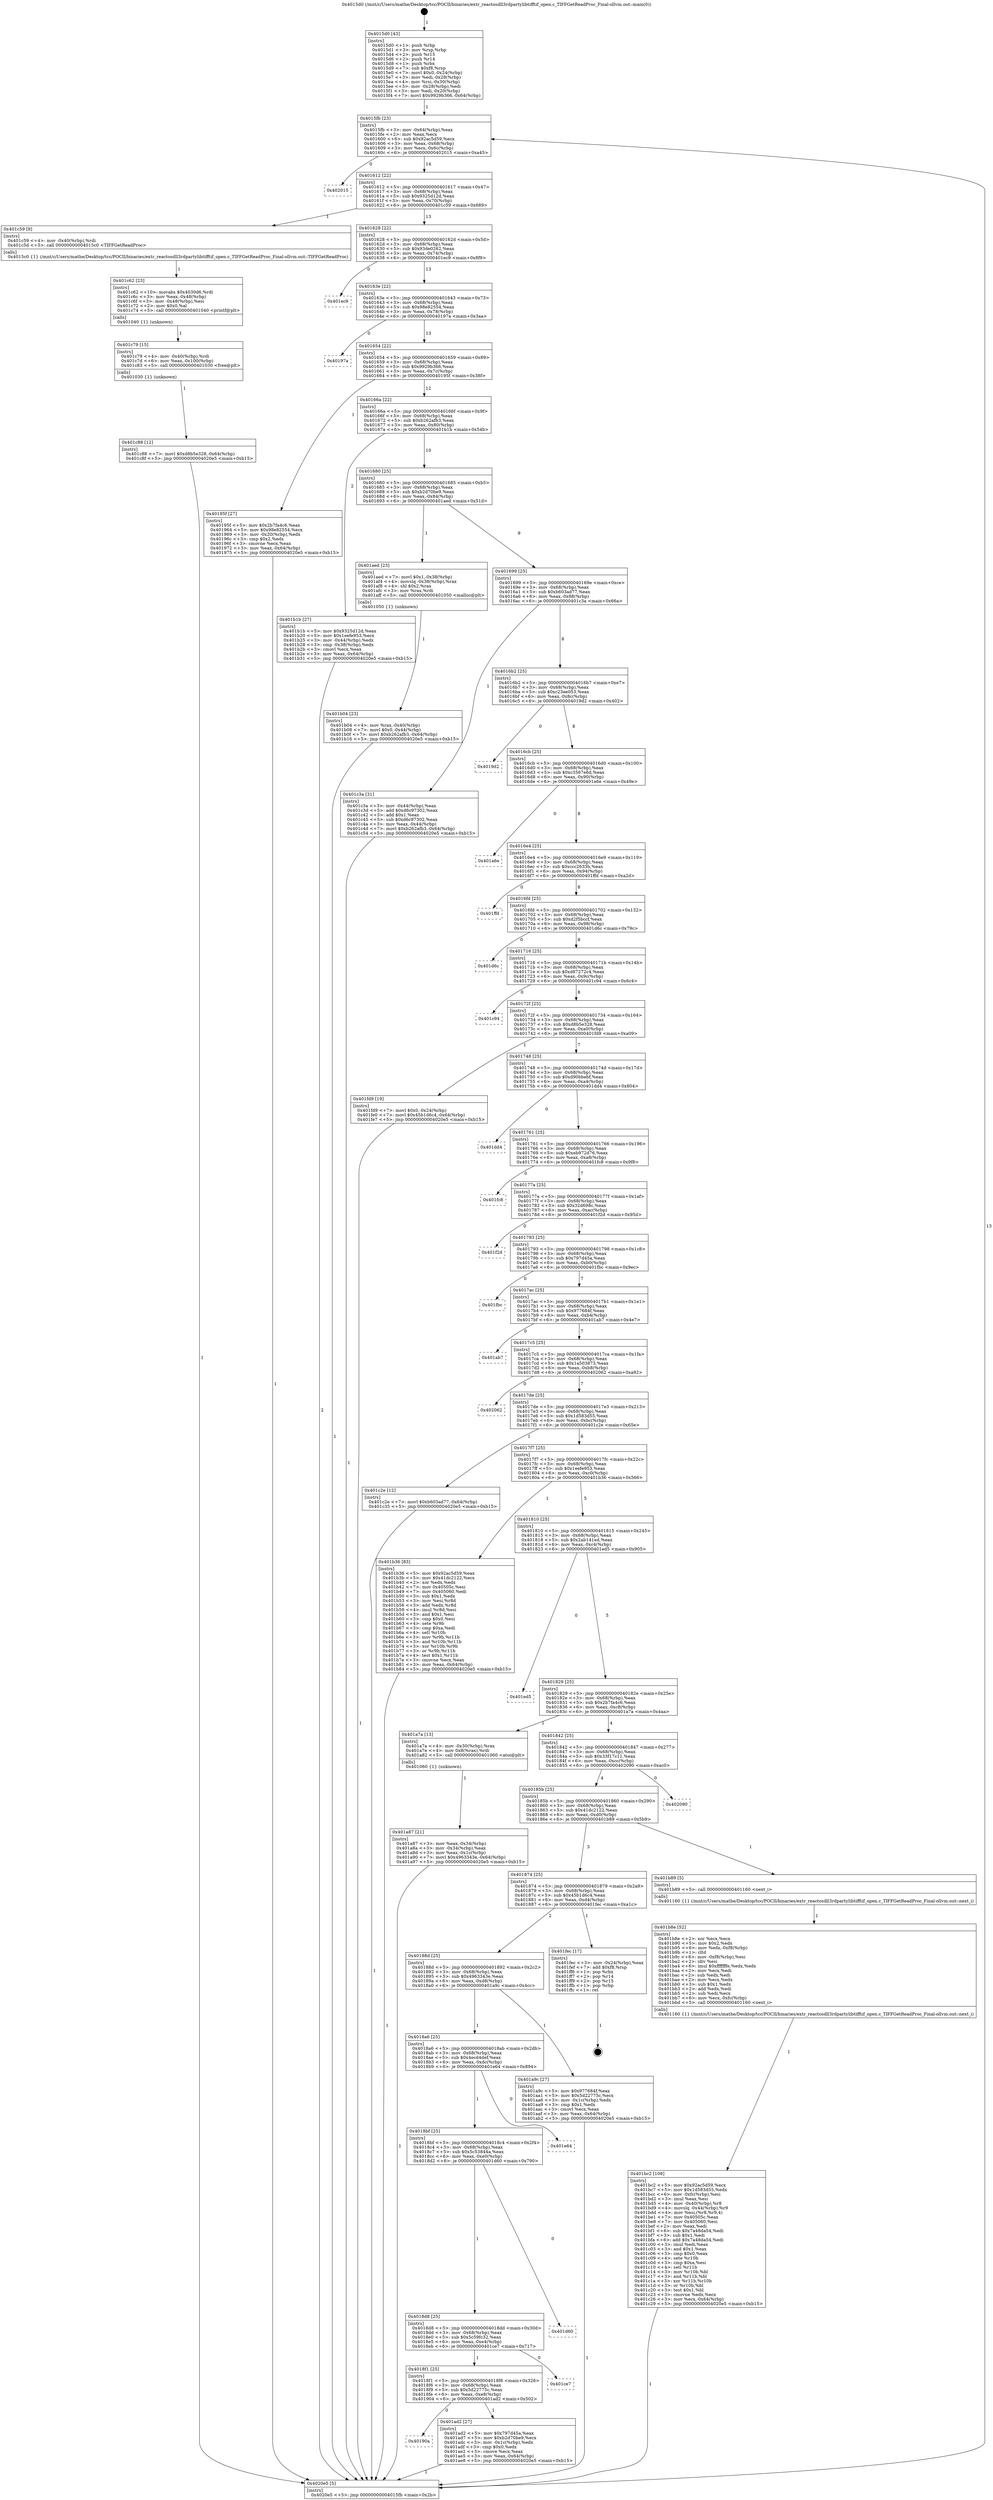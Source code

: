 digraph "0x4015d0" {
  label = "0x4015d0 (/mnt/c/Users/mathe/Desktop/tcc/POCII/binaries/extr_reactosdll3rdpartylibtifftif_open.c_TIFFGetReadProc_Final-ollvm.out::main(0))"
  labelloc = "t"
  node[shape=record]

  Entry [label="",width=0.3,height=0.3,shape=circle,fillcolor=black,style=filled]
  "0x4015fb" [label="{
     0x4015fb [23]\l
     | [instrs]\l
     &nbsp;&nbsp;0x4015fb \<+3\>: mov -0x64(%rbp),%eax\l
     &nbsp;&nbsp;0x4015fe \<+2\>: mov %eax,%ecx\l
     &nbsp;&nbsp;0x401600 \<+6\>: sub $0x92ac5d59,%ecx\l
     &nbsp;&nbsp;0x401606 \<+3\>: mov %eax,-0x68(%rbp)\l
     &nbsp;&nbsp;0x401609 \<+3\>: mov %ecx,-0x6c(%rbp)\l
     &nbsp;&nbsp;0x40160c \<+6\>: je 0000000000402015 \<main+0xa45\>\l
  }"]
  "0x402015" [label="{
     0x402015\l
  }", style=dashed]
  "0x401612" [label="{
     0x401612 [22]\l
     | [instrs]\l
     &nbsp;&nbsp;0x401612 \<+5\>: jmp 0000000000401617 \<main+0x47\>\l
     &nbsp;&nbsp;0x401617 \<+3\>: mov -0x68(%rbp),%eax\l
     &nbsp;&nbsp;0x40161a \<+5\>: sub $0x9325d12d,%eax\l
     &nbsp;&nbsp;0x40161f \<+3\>: mov %eax,-0x70(%rbp)\l
     &nbsp;&nbsp;0x401622 \<+6\>: je 0000000000401c59 \<main+0x689\>\l
  }"]
  Exit [label="",width=0.3,height=0.3,shape=circle,fillcolor=black,style=filled,peripheries=2]
  "0x401c59" [label="{
     0x401c59 [9]\l
     | [instrs]\l
     &nbsp;&nbsp;0x401c59 \<+4\>: mov -0x40(%rbp),%rdi\l
     &nbsp;&nbsp;0x401c5d \<+5\>: call 00000000004015c0 \<TIFFGetReadProc\>\l
     | [calls]\l
     &nbsp;&nbsp;0x4015c0 \{1\} (/mnt/c/Users/mathe/Desktop/tcc/POCII/binaries/extr_reactosdll3rdpartylibtifftif_open.c_TIFFGetReadProc_Final-ollvm.out::TIFFGetReadProc)\l
  }"]
  "0x401628" [label="{
     0x401628 [22]\l
     | [instrs]\l
     &nbsp;&nbsp;0x401628 \<+5\>: jmp 000000000040162d \<main+0x5d\>\l
     &nbsp;&nbsp;0x40162d \<+3\>: mov -0x68(%rbp),%eax\l
     &nbsp;&nbsp;0x401630 \<+5\>: sub $0x93de0262,%eax\l
     &nbsp;&nbsp;0x401635 \<+3\>: mov %eax,-0x74(%rbp)\l
     &nbsp;&nbsp;0x401638 \<+6\>: je 0000000000401ec9 \<main+0x8f9\>\l
  }"]
  "0x401c88" [label="{
     0x401c88 [12]\l
     | [instrs]\l
     &nbsp;&nbsp;0x401c88 \<+7\>: movl $0xd8b5e328,-0x64(%rbp)\l
     &nbsp;&nbsp;0x401c8f \<+5\>: jmp 00000000004020e5 \<main+0xb15\>\l
  }"]
  "0x401ec9" [label="{
     0x401ec9\l
  }", style=dashed]
  "0x40163e" [label="{
     0x40163e [22]\l
     | [instrs]\l
     &nbsp;&nbsp;0x40163e \<+5\>: jmp 0000000000401643 \<main+0x73\>\l
     &nbsp;&nbsp;0x401643 \<+3\>: mov -0x68(%rbp),%eax\l
     &nbsp;&nbsp;0x401646 \<+5\>: sub $0x98e82554,%eax\l
     &nbsp;&nbsp;0x40164b \<+3\>: mov %eax,-0x78(%rbp)\l
     &nbsp;&nbsp;0x40164e \<+6\>: je 000000000040197a \<main+0x3aa\>\l
  }"]
  "0x401c79" [label="{
     0x401c79 [15]\l
     | [instrs]\l
     &nbsp;&nbsp;0x401c79 \<+4\>: mov -0x40(%rbp),%rdi\l
     &nbsp;&nbsp;0x401c7d \<+6\>: mov %eax,-0x100(%rbp)\l
     &nbsp;&nbsp;0x401c83 \<+5\>: call 0000000000401030 \<free@plt\>\l
     | [calls]\l
     &nbsp;&nbsp;0x401030 \{1\} (unknown)\l
  }"]
  "0x40197a" [label="{
     0x40197a\l
  }", style=dashed]
  "0x401654" [label="{
     0x401654 [22]\l
     | [instrs]\l
     &nbsp;&nbsp;0x401654 \<+5\>: jmp 0000000000401659 \<main+0x89\>\l
     &nbsp;&nbsp;0x401659 \<+3\>: mov -0x68(%rbp),%eax\l
     &nbsp;&nbsp;0x40165c \<+5\>: sub $0x9929b366,%eax\l
     &nbsp;&nbsp;0x401661 \<+3\>: mov %eax,-0x7c(%rbp)\l
     &nbsp;&nbsp;0x401664 \<+6\>: je 000000000040195f \<main+0x38f\>\l
  }"]
  "0x401c62" [label="{
     0x401c62 [23]\l
     | [instrs]\l
     &nbsp;&nbsp;0x401c62 \<+10\>: movabs $0x4030d6,%rdi\l
     &nbsp;&nbsp;0x401c6c \<+3\>: mov %eax,-0x48(%rbp)\l
     &nbsp;&nbsp;0x401c6f \<+3\>: mov -0x48(%rbp),%esi\l
     &nbsp;&nbsp;0x401c72 \<+2\>: mov $0x0,%al\l
     &nbsp;&nbsp;0x401c74 \<+5\>: call 0000000000401040 \<printf@plt\>\l
     | [calls]\l
     &nbsp;&nbsp;0x401040 \{1\} (unknown)\l
  }"]
  "0x40195f" [label="{
     0x40195f [27]\l
     | [instrs]\l
     &nbsp;&nbsp;0x40195f \<+5\>: mov $0x2b7fa4c6,%eax\l
     &nbsp;&nbsp;0x401964 \<+5\>: mov $0x98e82554,%ecx\l
     &nbsp;&nbsp;0x401969 \<+3\>: mov -0x20(%rbp),%edx\l
     &nbsp;&nbsp;0x40196c \<+3\>: cmp $0x2,%edx\l
     &nbsp;&nbsp;0x40196f \<+3\>: cmovne %ecx,%eax\l
     &nbsp;&nbsp;0x401972 \<+3\>: mov %eax,-0x64(%rbp)\l
     &nbsp;&nbsp;0x401975 \<+5\>: jmp 00000000004020e5 \<main+0xb15\>\l
  }"]
  "0x40166a" [label="{
     0x40166a [22]\l
     | [instrs]\l
     &nbsp;&nbsp;0x40166a \<+5\>: jmp 000000000040166f \<main+0x9f\>\l
     &nbsp;&nbsp;0x40166f \<+3\>: mov -0x68(%rbp),%eax\l
     &nbsp;&nbsp;0x401672 \<+5\>: sub $0xb262afb3,%eax\l
     &nbsp;&nbsp;0x401677 \<+3\>: mov %eax,-0x80(%rbp)\l
     &nbsp;&nbsp;0x40167a \<+6\>: je 0000000000401b1b \<main+0x54b\>\l
  }"]
  "0x4020e5" [label="{
     0x4020e5 [5]\l
     | [instrs]\l
     &nbsp;&nbsp;0x4020e5 \<+5\>: jmp 00000000004015fb \<main+0x2b\>\l
  }"]
  "0x4015d0" [label="{
     0x4015d0 [43]\l
     | [instrs]\l
     &nbsp;&nbsp;0x4015d0 \<+1\>: push %rbp\l
     &nbsp;&nbsp;0x4015d1 \<+3\>: mov %rsp,%rbp\l
     &nbsp;&nbsp;0x4015d4 \<+2\>: push %r15\l
     &nbsp;&nbsp;0x4015d6 \<+2\>: push %r14\l
     &nbsp;&nbsp;0x4015d8 \<+1\>: push %rbx\l
     &nbsp;&nbsp;0x4015d9 \<+7\>: sub $0xf8,%rsp\l
     &nbsp;&nbsp;0x4015e0 \<+7\>: movl $0x0,-0x24(%rbp)\l
     &nbsp;&nbsp;0x4015e7 \<+3\>: mov %edi,-0x28(%rbp)\l
     &nbsp;&nbsp;0x4015ea \<+4\>: mov %rsi,-0x30(%rbp)\l
     &nbsp;&nbsp;0x4015ee \<+3\>: mov -0x28(%rbp),%edi\l
     &nbsp;&nbsp;0x4015f1 \<+3\>: mov %edi,-0x20(%rbp)\l
     &nbsp;&nbsp;0x4015f4 \<+7\>: movl $0x9929b366,-0x64(%rbp)\l
  }"]
  "0x401bc2" [label="{
     0x401bc2 [108]\l
     | [instrs]\l
     &nbsp;&nbsp;0x401bc2 \<+5\>: mov $0x92ac5d59,%ecx\l
     &nbsp;&nbsp;0x401bc7 \<+5\>: mov $0x1d583d55,%edx\l
     &nbsp;&nbsp;0x401bcc \<+6\>: mov -0xfc(%rbp),%esi\l
     &nbsp;&nbsp;0x401bd2 \<+3\>: imul %eax,%esi\l
     &nbsp;&nbsp;0x401bd5 \<+4\>: mov -0x40(%rbp),%r8\l
     &nbsp;&nbsp;0x401bd9 \<+4\>: movslq -0x44(%rbp),%r9\l
     &nbsp;&nbsp;0x401bdd \<+4\>: mov %esi,(%r8,%r9,4)\l
     &nbsp;&nbsp;0x401be1 \<+7\>: mov 0x40505c,%eax\l
     &nbsp;&nbsp;0x401be8 \<+7\>: mov 0x405060,%esi\l
     &nbsp;&nbsp;0x401bef \<+2\>: mov %eax,%edi\l
     &nbsp;&nbsp;0x401bf1 \<+6\>: sub $0x7a48da54,%edi\l
     &nbsp;&nbsp;0x401bf7 \<+3\>: sub $0x1,%edi\l
     &nbsp;&nbsp;0x401bfa \<+6\>: add $0x7a48da54,%edi\l
     &nbsp;&nbsp;0x401c00 \<+3\>: imul %edi,%eax\l
     &nbsp;&nbsp;0x401c03 \<+3\>: and $0x1,%eax\l
     &nbsp;&nbsp;0x401c06 \<+3\>: cmp $0x0,%eax\l
     &nbsp;&nbsp;0x401c09 \<+4\>: sete %r10b\l
     &nbsp;&nbsp;0x401c0d \<+3\>: cmp $0xa,%esi\l
     &nbsp;&nbsp;0x401c10 \<+4\>: setl %r11b\l
     &nbsp;&nbsp;0x401c14 \<+3\>: mov %r10b,%bl\l
     &nbsp;&nbsp;0x401c17 \<+3\>: and %r11b,%bl\l
     &nbsp;&nbsp;0x401c1a \<+3\>: xor %r11b,%r10b\l
     &nbsp;&nbsp;0x401c1d \<+3\>: or %r10b,%bl\l
     &nbsp;&nbsp;0x401c20 \<+3\>: test $0x1,%bl\l
     &nbsp;&nbsp;0x401c23 \<+3\>: cmovne %edx,%ecx\l
     &nbsp;&nbsp;0x401c26 \<+3\>: mov %ecx,-0x64(%rbp)\l
     &nbsp;&nbsp;0x401c29 \<+5\>: jmp 00000000004020e5 \<main+0xb15\>\l
  }"]
  "0x401b1b" [label="{
     0x401b1b [27]\l
     | [instrs]\l
     &nbsp;&nbsp;0x401b1b \<+5\>: mov $0x9325d12d,%eax\l
     &nbsp;&nbsp;0x401b20 \<+5\>: mov $0x1eefe953,%ecx\l
     &nbsp;&nbsp;0x401b25 \<+3\>: mov -0x44(%rbp),%edx\l
     &nbsp;&nbsp;0x401b28 \<+3\>: cmp -0x38(%rbp),%edx\l
     &nbsp;&nbsp;0x401b2b \<+3\>: cmovl %ecx,%eax\l
     &nbsp;&nbsp;0x401b2e \<+3\>: mov %eax,-0x64(%rbp)\l
     &nbsp;&nbsp;0x401b31 \<+5\>: jmp 00000000004020e5 \<main+0xb15\>\l
  }"]
  "0x401680" [label="{
     0x401680 [25]\l
     | [instrs]\l
     &nbsp;&nbsp;0x401680 \<+5\>: jmp 0000000000401685 \<main+0xb5\>\l
     &nbsp;&nbsp;0x401685 \<+3\>: mov -0x68(%rbp),%eax\l
     &nbsp;&nbsp;0x401688 \<+5\>: sub $0xb2d70be9,%eax\l
     &nbsp;&nbsp;0x40168d \<+6\>: mov %eax,-0x84(%rbp)\l
     &nbsp;&nbsp;0x401693 \<+6\>: je 0000000000401aed \<main+0x51d\>\l
  }"]
  "0x401b8e" [label="{
     0x401b8e [52]\l
     | [instrs]\l
     &nbsp;&nbsp;0x401b8e \<+2\>: xor %ecx,%ecx\l
     &nbsp;&nbsp;0x401b90 \<+5\>: mov $0x2,%edx\l
     &nbsp;&nbsp;0x401b95 \<+6\>: mov %edx,-0xf8(%rbp)\l
     &nbsp;&nbsp;0x401b9b \<+1\>: cltd\l
     &nbsp;&nbsp;0x401b9c \<+6\>: mov -0xf8(%rbp),%esi\l
     &nbsp;&nbsp;0x401ba2 \<+2\>: idiv %esi\l
     &nbsp;&nbsp;0x401ba4 \<+6\>: imul $0xfffffffe,%edx,%edx\l
     &nbsp;&nbsp;0x401baa \<+2\>: mov %ecx,%edi\l
     &nbsp;&nbsp;0x401bac \<+2\>: sub %edx,%edi\l
     &nbsp;&nbsp;0x401bae \<+2\>: mov %ecx,%edx\l
     &nbsp;&nbsp;0x401bb0 \<+3\>: sub $0x1,%edx\l
     &nbsp;&nbsp;0x401bb3 \<+2\>: add %edx,%edi\l
     &nbsp;&nbsp;0x401bb5 \<+2\>: sub %edi,%ecx\l
     &nbsp;&nbsp;0x401bb7 \<+6\>: mov %ecx,-0xfc(%rbp)\l
     &nbsp;&nbsp;0x401bbd \<+5\>: call 0000000000401160 \<next_i\>\l
     | [calls]\l
     &nbsp;&nbsp;0x401160 \{1\} (/mnt/c/Users/mathe/Desktop/tcc/POCII/binaries/extr_reactosdll3rdpartylibtifftif_open.c_TIFFGetReadProc_Final-ollvm.out::next_i)\l
  }"]
  "0x401aed" [label="{
     0x401aed [23]\l
     | [instrs]\l
     &nbsp;&nbsp;0x401aed \<+7\>: movl $0x1,-0x38(%rbp)\l
     &nbsp;&nbsp;0x401af4 \<+4\>: movslq -0x38(%rbp),%rax\l
     &nbsp;&nbsp;0x401af8 \<+4\>: shl $0x2,%rax\l
     &nbsp;&nbsp;0x401afc \<+3\>: mov %rax,%rdi\l
     &nbsp;&nbsp;0x401aff \<+5\>: call 0000000000401050 \<malloc@plt\>\l
     | [calls]\l
     &nbsp;&nbsp;0x401050 \{1\} (unknown)\l
  }"]
  "0x401699" [label="{
     0x401699 [25]\l
     | [instrs]\l
     &nbsp;&nbsp;0x401699 \<+5\>: jmp 000000000040169e \<main+0xce\>\l
     &nbsp;&nbsp;0x40169e \<+3\>: mov -0x68(%rbp),%eax\l
     &nbsp;&nbsp;0x4016a1 \<+5\>: sub $0xb603ad77,%eax\l
     &nbsp;&nbsp;0x4016a6 \<+6\>: mov %eax,-0x88(%rbp)\l
     &nbsp;&nbsp;0x4016ac \<+6\>: je 0000000000401c3a \<main+0x66a\>\l
  }"]
  "0x401b04" [label="{
     0x401b04 [23]\l
     | [instrs]\l
     &nbsp;&nbsp;0x401b04 \<+4\>: mov %rax,-0x40(%rbp)\l
     &nbsp;&nbsp;0x401b08 \<+7\>: movl $0x0,-0x44(%rbp)\l
     &nbsp;&nbsp;0x401b0f \<+7\>: movl $0xb262afb3,-0x64(%rbp)\l
     &nbsp;&nbsp;0x401b16 \<+5\>: jmp 00000000004020e5 \<main+0xb15\>\l
  }"]
  "0x401c3a" [label="{
     0x401c3a [31]\l
     | [instrs]\l
     &nbsp;&nbsp;0x401c3a \<+3\>: mov -0x44(%rbp),%eax\l
     &nbsp;&nbsp;0x401c3d \<+5\>: add $0xd6c97302,%eax\l
     &nbsp;&nbsp;0x401c42 \<+3\>: add $0x1,%eax\l
     &nbsp;&nbsp;0x401c45 \<+5\>: sub $0xd6c97302,%eax\l
     &nbsp;&nbsp;0x401c4a \<+3\>: mov %eax,-0x44(%rbp)\l
     &nbsp;&nbsp;0x401c4d \<+7\>: movl $0xb262afb3,-0x64(%rbp)\l
     &nbsp;&nbsp;0x401c54 \<+5\>: jmp 00000000004020e5 \<main+0xb15\>\l
  }"]
  "0x4016b2" [label="{
     0x4016b2 [25]\l
     | [instrs]\l
     &nbsp;&nbsp;0x4016b2 \<+5\>: jmp 00000000004016b7 \<main+0xe7\>\l
     &nbsp;&nbsp;0x4016b7 \<+3\>: mov -0x68(%rbp),%eax\l
     &nbsp;&nbsp;0x4016ba \<+5\>: sub $0xc23ee053,%eax\l
     &nbsp;&nbsp;0x4016bf \<+6\>: mov %eax,-0x8c(%rbp)\l
     &nbsp;&nbsp;0x4016c5 \<+6\>: je 00000000004019d2 \<main+0x402\>\l
  }"]
  "0x40190a" [label="{
     0x40190a\l
  }", style=dashed]
  "0x4019d2" [label="{
     0x4019d2\l
  }", style=dashed]
  "0x4016cb" [label="{
     0x4016cb [25]\l
     | [instrs]\l
     &nbsp;&nbsp;0x4016cb \<+5\>: jmp 00000000004016d0 \<main+0x100\>\l
     &nbsp;&nbsp;0x4016d0 \<+3\>: mov -0x68(%rbp),%eax\l
     &nbsp;&nbsp;0x4016d3 \<+5\>: sub $0xc3567e6d,%eax\l
     &nbsp;&nbsp;0x4016d8 \<+6\>: mov %eax,-0x90(%rbp)\l
     &nbsp;&nbsp;0x4016de \<+6\>: je 0000000000401a6e \<main+0x49e\>\l
  }"]
  "0x401ad2" [label="{
     0x401ad2 [27]\l
     | [instrs]\l
     &nbsp;&nbsp;0x401ad2 \<+5\>: mov $0x797d45a,%eax\l
     &nbsp;&nbsp;0x401ad7 \<+5\>: mov $0xb2d70be9,%ecx\l
     &nbsp;&nbsp;0x401adc \<+3\>: mov -0x1c(%rbp),%edx\l
     &nbsp;&nbsp;0x401adf \<+3\>: cmp $0x0,%edx\l
     &nbsp;&nbsp;0x401ae2 \<+3\>: cmove %ecx,%eax\l
     &nbsp;&nbsp;0x401ae5 \<+3\>: mov %eax,-0x64(%rbp)\l
     &nbsp;&nbsp;0x401ae8 \<+5\>: jmp 00000000004020e5 \<main+0xb15\>\l
  }"]
  "0x401a6e" [label="{
     0x401a6e\l
  }", style=dashed]
  "0x4016e4" [label="{
     0x4016e4 [25]\l
     | [instrs]\l
     &nbsp;&nbsp;0x4016e4 \<+5\>: jmp 00000000004016e9 \<main+0x119\>\l
     &nbsp;&nbsp;0x4016e9 \<+3\>: mov -0x68(%rbp),%eax\l
     &nbsp;&nbsp;0x4016ec \<+5\>: sub $0xccc2633b,%eax\l
     &nbsp;&nbsp;0x4016f1 \<+6\>: mov %eax,-0x94(%rbp)\l
     &nbsp;&nbsp;0x4016f7 \<+6\>: je 0000000000401ffd \<main+0xa2d\>\l
  }"]
  "0x4018f1" [label="{
     0x4018f1 [25]\l
     | [instrs]\l
     &nbsp;&nbsp;0x4018f1 \<+5\>: jmp 00000000004018f6 \<main+0x326\>\l
     &nbsp;&nbsp;0x4018f6 \<+3\>: mov -0x68(%rbp),%eax\l
     &nbsp;&nbsp;0x4018f9 \<+5\>: sub $0x5d22775c,%eax\l
     &nbsp;&nbsp;0x4018fe \<+6\>: mov %eax,-0xe8(%rbp)\l
     &nbsp;&nbsp;0x401904 \<+6\>: je 0000000000401ad2 \<main+0x502\>\l
  }"]
  "0x401ffd" [label="{
     0x401ffd\l
  }", style=dashed]
  "0x4016fd" [label="{
     0x4016fd [25]\l
     | [instrs]\l
     &nbsp;&nbsp;0x4016fd \<+5\>: jmp 0000000000401702 \<main+0x132\>\l
     &nbsp;&nbsp;0x401702 \<+3\>: mov -0x68(%rbp),%eax\l
     &nbsp;&nbsp;0x401705 \<+5\>: sub $0xd2f5bccf,%eax\l
     &nbsp;&nbsp;0x40170a \<+6\>: mov %eax,-0x98(%rbp)\l
     &nbsp;&nbsp;0x401710 \<+6\>: je 0000000000401d6c \<main+0x79c\>\l
  }"]
  "0x401ce7" [label="{
     0x401ce7\l
  }", style=dashed]
  "0x401d6c" [label="{
     0x401d6c\l
  }", style=dashed]
  "0x401716" [label="{
     0x401716 [25]\l
     | [instrs]\l
     &nbsp;&nbsp;0x401716 \<+5\>: jmp 000000000040171b \<main+0x14b\>\l
     &nbsp;&nbsp;0x40171b \<+3\>: mov -0x68(%rbp),%eax\l
     &nbsp;&nbsp;0x40171e \<+5\>: sub $0xd87272c4,%eax\l
     &nbsp;&nbsp;0x401723 \<+6\>: mov %eax,-0x9c(%rbp)\l
     &nbsp;&nbsp;0x401729 \<+6\>: je 0000000000401c94 \<main+0x6c4\>\l
  }"]
  "0x4018d8" [label="{
     0x4018d8 [25]\l
     | [instrs]\l
     &nbsp;&nbsp;0x4018d8 \<+5\>: jmp 00000000004018dd \<main+0x30d\>\l
     &nbsp;&nbsp;0x4018dd \<+3\>: mov -0x68(%rbp),%eax\l
     &nbsp;&nbsp;0x4018e0 \<+5\>: sub $0x5c59fc32,%eax\l
     &nbsp;&nbsp;0x4018e5 \<+6\>: mov %eax,-0xe4(%rbp)\l
     &nbsp;&nbsp;0x4018eb \<+6\>: je 0000000000401ce7 \<main+0x717\>\l
  }"]
  "0x401c94" [label="{
     0x401c94\l
  }", style=dashed]
  "0x40172f" [label="{
     0x40172f [25]\l
     | [instrs]\l
     &nbsp;&nbsp;0x40172f \<+5\>: jmp 0000000000401734 \<main+0x164\>\l
     &nbsp;&nbsp;0x401734 \<+3\>: mov -0x68(%rbp),%eax\l
     &nbsp;&nbsp;0x401737 \<+5\>: sub $0xd8b5e328,%eax\l
     &nbsp;&nbsp;0x40173c \<+6\>: mov %eax,-0xa0(%rbp)\l
     &nbsp;&nbsp;0x401742 \<+6\>: je 0000000000401fd9 \<main+0xa09\>\l
  }"]
  "0x401d60" [label="{
     0x401d60\l
  }", style=dashed]
  "0x401fd9" [label="{
     0x401fd9 [19]\l
     | [instrs]\l
     &nbsp;&nbsp;0x401fd9 \<+7\>: movl $0x0,-0x24(%rbp)\l
     &nbsp;&nbsp;0x401fe0 \<+7\>: movl $0x45b1d6c4,-0x64(%rbp)\l
     &nbsp;&nbsp;0x401fe7 \<+5\>: jmp 00000000004020e5 \<main+0xb15\>\l
  }"]
  "0x401748" [label="{
     0x401748 [25]\l
     | [instrs]\l
     &nbsp;&nbsp;0x401748 \<+5\>: jmp 000000000040174d \<main+0x17d\>\l
     &nbsp;&nbsp;0x40174d \<+3\>: mov -0x68(%rbp),%eax\l
     &nbsp;&nbsp;0x401750 \<+5\>: sub $0xd90bbebf,%eax\l
     &nbsp;&nbsp;0x401755 \<+6\>: mov %eax,-0xa4(%rbp)\l
     &nbsp;&nbsp;0x40175b \<+6\>: je 0000000000401dd4 \<main+0x804\>\l
  }"]
  "0x4018bf" [label="{
     0x4018bf [25]\l
     | [instrs]\l
     &nbsp;&nbsp;0x4018bf \<+5\>: jmp 00000000004018c4 \<main+0x2f4\>\l
     &nbsp;&nbsp;0x4018c4 \<+3\>: mov -0x68(%rbp),%eax\l
     &nbsp;&nbsp;0x4018c7 \<+5\>: sub $0x5c53844a,%eax\l
     &nbsp;&nbsp;0x4018cc \<+6\>: mov %eax,-0xe0(%rbp)\l
     &nbsp;&nbsp;0x4018d2 \<+6\>: je 0000000000401d60 \<main+0x790\>\l
  }"]
  "0x401dd4" [label="{
     0x401dd4\l
  }", style=dashed]
  "0x401761" [label="{
     0x401761 [25]\l
     | [instrs]\l
     &nbsp;&nbsp;0x401761 \<+5\>: jmp 0000000000401766 \<main+0x196\>\l
     &nbsp;&nbsp;0x401766 \<+3\>: mov -0x68(%rbp),%eax\l
     &nbsp;&nbsp;0x401769 \<+5\>: sub $0xeb972d76,%eax\l
     &nbsp;&nbsp;0x40176e \<+6\>: mov %eax,-0xa8(%rbp)\l
     &nbsp;&nbsp;0x401774 \<+6\>: je 0000000000401fc8 \<main+0x9f8\>\l
  }"]
  "0x401e64" [label="{
     0x401e64\l
  }", style=dashed]
  "0x401fc8" [label="{
     0x401fc8\l
  }", style=dashed]
  "0x40177a" [label="{
     0x40177a [25]\l
     | [instrs]\l
     &nbsp;&nbsp;0x40177a \<+5\>: jmp 000000000040177f \<main+0x1af\>\l
     &nbsp;&nbsp;0x40177f \<+3\>: mov -0x68(%rbp),%eax\l
     &nbsp;&nbsp;0x401782 \<+5\>: sub $0x32d698c,%eax\l
     &nbsp;&nbsp;0x401787 \<+6\>: mov %eax,-0xac(%rbp)\l
     &nbsp;&nbsp;0x40178d \<+6\>: je 0000000000401f2d \<main+0x95d\>\l
  }"]
  "0x4018a6" [label="{
     0x4018a6 [25]\l
     | [instrs]\l
     &nbsp;&nbsp;0x4018a6 \<+5\>: jmp 00000000004018ab \<main+0x2db\>\l
     &nbsp;&nbsp;0x4018ab \<+3\>: mov -0x68(%rbp),%eax\l
     &nbsp;&nbsp;0x4018ae \<+5\>: sub $0x4ecd4def,%eax\l
     &nbsp;&nbsp;0x4018b3 \<+6\>: mov %eax,-0xdc(%rbp)\l
     &nbsp;&nbsp;0x4018b9 \<+6\>: je 0000000000401e64 \<main+0x894\>\l
  }"]
  "0x401f2d" [label="{
     0x401f2d\l
  }", style=dashed]
  "0x401793" [label="{
     0x401793 [25]\l
     | [instrs]\l
     &nbsp;&nbsp;0x401793 \<+5\>: jmp 0000000000401798 \<main+0x1c8\>\l
     &nbsp;&nbsp;0x401798 \<+3\>: mov -0x68(%rbp),%eax\l
     &nbsp;&nbsp;0x40179b \<+5\>: sub $0x797d45a,%eax\l
     &nbsp;&nbsp;0x4017a0 \<+6\>: mov %eax,-0xb0(%rbp)\l
     &nbsp;&nbsp;0x4017a6 \<+6\>: je 0000000000401fbc \<main+0x9ec\>\l
  }"]
  "0x401a9c" [label="{
     0x401a9c [27]\l
     | [instrs]\l
     &nbsp;&nbsp;0x401a9c \<+5\>: mov $0x977684f,%eax\l
     &nbsp;&nbsp;0x401aa1 \<+5\>: mov $0x5d22775c,%ecx\l
     &nbsp;&nbsp;0x401aa6 \<+3\>: mov -0x1c(%rbp),%edx\l
     &nbsp;&nbsp;0x401aa9 \<+3\>: cmp $0x1,%edx\l
     &nbsp;&nbsp;0x401aac \<+3\>: cmovl %ecx,%eax\l
     &nbsp;&nbsp;0x401aaf \<+3\>: mov %eax,-0x64(%rbp)\l
     &nbsp;&nbsp;0x401ab2 \<+5\>: jmp 00000000004020e5 \<main+0xb15\>\l
  }"]
  "0x401fbc" [label="{
     0x401fbc\l
  }", style=dashed]
  "0x4017ac" [label="{
     0x4017ac [25]\l
     | [instrs]\l
     &nbsp;&nbsp;0x4017ac \<+5\>: jmp 00000000004017b1 \<main+0x1e1\>\l
     &nbsp;&nbsp;0x4017b1 \<+3\>: mov -0x68(%rbp),%eax\l
     &nbsp;&nbsp;0x4017b4 \<+5\>: sub $0x977684f,%eax\l
     &nbsp;&nbsp;0x4017b9 \<+6\>: mov %eax,-0xb4(%rbp)\l
     &nbsp;&nbsp;0x4017bf \<+6\>: je 0000000000401ab7 \<main+0x4e7\>\l
  }"]
  "0x40188d" [label="{
     0x40188d [25]\l
     | [instrs]\l
     &nbsp;&nbsp;0x40188d \<+5\>: jmp 0000000000401892 \<main+0x2c2\>\l
     &nbsp;&nbsp;0x401892 \<+3\>: mov -0x68(%rbp),%eax\l
     &nbsp;&nbsp;0x401895 \<+5\>: sub $0x4963343e,%eax\l
     &nbsp;&nbsp;0x40189a \<+6\>: mov %eax,-0xd8(%rbp)\l
     &nbsp;&nbsp;0x4018a0 \<+6\>: je 0000000000401a9c \<main+0x4cc\>\l
  }"]
  "0x401ab7" [label="{
     0x401ab7\l
  }", style=dashed]
  "0x4017c5" [label="{
     0x4017c5 [25]\l
     | [instrs]\l
     &nbsp;&nbsp;0x4017c5 \<+5\>: jmp 00000000004017ca \<main+0x1fa\>\l
     &nbsp;&nbsp;0x4017ca \<+3\>: mov -0x68(%rbp),%eax\l
     &nbsp;&nbsp;0x4017cd \<+5\>: sub $0x1a503873,%eax\l
     &nbsp;&nbsp;0x4017d2 \<+6\>: mov %eax,-0xb8(%rbp)\l
     &nbsp;&nbsp;0x4017d8 \<+6\>: je 0000000000402062 \<main+0xa92\>\l
  }"]
  "0x401fec" [label="{
     0x401fec [17]\l
     | [instrs]\l
     &nbsp;&nbsp;0x401fec \<+3\>: mov -0x24(%rbp),%eax\l
     &nbsp;&nbsp;0x401fef \<+7\>: add $0xf8,%rsp\l
     &nbsp;&nbsp;0x401ff6 \<+1\>: pop %rbx\l
     &nbsp;&nbsp;0x401ff7 \<+2\>: pop %r14\l
     &nbsp;&nbsp;0x401ff9 \<+2\>: pop %r15\l
     &nbsp;&nbsp;0x401ffb \<+1\>: pop %rbp\l
     &nbsp;&nbsp;0x401ffc \<+1\>: ret\l
  }"]
  "0x402062" [label="{
     0x402062\l
  }", style=dashed]
  "0x4017de" [label="{
     0x4017de [25]\l
     | [instrs]\l
     &nbsp;&nbsp;0x4017de \<+5\>: jmp 00000000004017e3 \<main+0x213\>\l
     &nbsp;&nbsp;0x4017e3 \<+3\>: mov -0x68(%rbp),%eax\l
     &nbsp;&nbsp;0x4017e6 \<+5\>: sub $0x1d583d55,%eax\l
     &nbsp;&nbsp;0x4017eb \<+6\>: mov %eax,-0xbc(%rbp)\l
     &nbsp;&nbsp;0x4017f1 \<+6\>: je 0000000000401c2e \<main+0x65e\>\l
  }"]
  "0x401874" [label="{
     0x401874 [25]\l
     | [instrs]\l
     &nbsp;&nbsp;0x401874 \<+5\>: jmp 0000000000401879 \<main+0x2a9\>\l
     &nbsp;&nbsp;0x401879 \<+3\>: mov -0x68(%rbp),%eax\l
     &nbsp;&nbsp;0x40187c \<+5\>: sub $0x45b1d6c4,%eax\l
     &nbsp;&nbsp;0x401881 \<+6\>: mov %eax,-0xd4(%rbp)\l
     &nbsp;&nbsp;0x401887 \<+6\>: je 0000000000401fec \<main+0xa1c\>\l
  }"]
  "0x401c2e" [label="{
     0x401c2e [12]\l
     | [instrs]\l
     &nbsp;&nbsp;0x401c2e \<+7\>: movl $0xb603ad77,-0x64(%rbp)\l
     &nbsp;&nbsp;0x401c35 \<+5\>: jmp 00000000004020e5 \<main+0xb15\>\l
  }"]
  "0x4017f7" [label="{
     0x4017f7 [25]\l
     | [instrs]\l
     &nbsp;&nbsp;0x4017f7 \<+5\>: jmp 00000000004017fc \<main+0x22c\>\l
     &nbsp;&nbsp;0x4017fc \<+3\>: mov -0x68(%rbp),%eax\l
     &nbsp;&nbsp;0x4017ff \<+5\>: sub $0x1eefe953,%eax\l
     &nbsp;&nbsp;0x401804 \<+6\>: mov %eax,-0xc0(%rbp)\l
     &nbsp;&nbsp;0x40180a \<+6\>: je 0000000000401b36 \<main+0x566\>\l
  }"]
  "0x401b89" [label="{
     0x401b89 [5]\l
     | [instrs]\l
     &nbsp;&nbsp;0x401b89 \<+5\>: call 0000000000401160 \<next_i\>\l
     | [calls]\l
     &nbsp;&nbsp;0x401160 \{1\} (/mnt/c/Users/mathe/Desktop/tcc/POCII/binaries/extr_reactosdll3rdpartylibtifftif_open.c_TIFFGetReadProc_Final-ollvm.out::next_i)\l
  }"]
  "0x401b36" [label="{
     0x401b36 [83]\l
     | [instrs]\l
     &nbsp;&nbsp;0x401b36 \<+5\>: mov $0x92ac5d59,%eax\l
     &nbsp;&nbsp;0x401b3b \<+5\>: mov $0x41dc2122,%ecx\l
     &nbsp;&nbsp;0x401b40 \<+2\>: xor %edx,%edx\l
     &nbsp;&nbsp;0x401b42 \<+7\>: mov 0x40505c,%esi\l
     &nbsp;&nbsp;0x401b49 \<+7\>: mov 0x405060,%edi\l
     &nbsp;&nbsp;0x401b50 \<+3\>: sub $0x1,%edx\l
     &nbsp;&nbsp;0x401b53 \<+3\>: mov %esi,%r8d\l
     &nbsp;&nbsp;0x401b56 \<+3\>: add %edx,%r8d\l
     &nbsp;&nbsp;0x401b59 \<+4\>: imul %r8d,%esi\l
     &nbsp;&nbsp;0x401b5d \<+3\>: and $0x1,%esi\l
     &nbsp;&nbsp;0x401b60 \<+3\>: cmp $0x0,%esi\l
     &nbsp;&nbsp;0x401b63 \<+4\>: sete %r9b\l
     &nbsp;&nbsp;0x401b67 \<+3\>: cmp $0xa,%edi\l
     &nbsp;&nbsp;0x401b6a \<+4\>: setl %r10b\l
     &nbsp;&nbsp;0x401b6e \<+3\>: mov %r9b,%r11b\l
     &nbsp;&nbsp;0x401b71 \<+3\>: and %r10b,%r11b\l
     &nbsp;&nbsp;0x401b74 \<+3\>: xor %r10b,%r9b\l
     &nbsp;&nbsp;0x401b77 \<+3\>: or %r9b,%r11b\l
     &nbsp;&nbsp;0x401b7a \<+4\>: test $0x1,%r11b\l
     &nbsp;&nbsp;0x401b7e \<+3\>: cmovne %ecx,%eax\l
     &nbsp;&nbsp;0x401b81 \<+3\>: mov %eax,-0x64(%rbp)\l
     &nbsp;&nbsp;0x401b84 \<+5\>: jmp 00000000004020e5 \<main+0xb15\>\l
  }"]
  "0x401810" [label="{
     0x401810 [25]\l
     | [instrs]\l
     &nbsp;&nbsp;0x401810 \<+5\>: jmp 0000000000401815 \<main+0x245\>\l
     &nbsp;&nbsp;0x401815 \<+3\>: mov -0x68(%rbp),%eax\l
     &nbsp;&nbsp;0x401818 \<+5\>: sub $0x2ab141ed,%eax\l
     &nbsp;&nbsp;0x40181d \<+6\>: mov %eax,-0xc4(%rbp)\l
     &nbsp;&nbsp;0x401823 \<+6\>: je 0000000000401ed5 \<main+0x905\>\l
  }"]
  "0x40185b" [label="{
     0x40185b [25]\l
     | [instrs]\l
     &nbsp;&nbsp;0x40185b \<+5\>: jmp 0000000000401860 \<main+0x290\>\l
     &nbsp;&nbsp;0x401860 \<+3\>: mov -0x68(%rbp),%eax\l
     &nbsp;&nbsp;0x401863 \<+5\>: sub $0x41dc2122,%eax\l
     &nbsp;&nbsp;0x401868 \<+6\>: mov %eax,-0xd0(%rbp)\l
     &nbsp;&nbsp;0x40186e \<+6\>: je 0000000000401b89 \<main+0x5b9\>\l
  }"]
  "0x401ed5" [label="{
     0x401ed5\l
  }", style=dashed]
  "0x401829" [label="{
     0x401829 [25]\l
     | [instrs]\l
     &nbsp;&nbsp;0x401829 \<+5\>: jmp 000000000040182e \<main+0x25e\>\l
     &nbsp;&nbsp;0x40182e \<+3\>: mov -0x68(%rbp),%eax\l
     &nbsp;&nbsp;0x401831 \<+5\>: sub $0x2b7fa4c6,%eax\l
     &nbsp;&nbsp;0x401836 \<+6\>: mov %eax,-0xc8(%rbp)\l
     &nbsp;&nbsp;0x40183c \<+6\>: je 0000000000401a7a \<main+0x4aa\>\l
  }"]
  "0x402090" [label="{
     0x402090\l
  }", style=dashed]
  "0x401a7a" [label="{
     0x401a7a [13]\l
     | [instrs]\l
     &nbsp;&nbsp;0x401a7a \<+4\>: mov -0x30(%rbp),%rax\l
     &nbsp;&nbsp;0x401a7e \<+4\>: mov 0x8(%rax),%rdi\l
     &nbsp;&nbsp;0x401a82 \<+5\>: call 0000000000401060 \<atoi@plt\>\l
     | [calls]\l
     &nbsp;&nbsp;0x401060 \{1\} (unknown)\l
  }"]
  "0x401842" [label="{
     0x401842 [25]\l
     | [instrs]\l
     &nbsp;&nbsp;0x401842 \<+5\>: jmp 0000000000401847 \<main+0x277\>\l
     &nbsp;&nbsp;0x401847 \<+3\>: mov -0x68(%rbp),%eax\l
     &nbsp;&nbsp;0x40184a \<+5\>: sub $0x33f17c11,%eax\l
     &nbsp;&nbsp;0x40184f \<+6\>: mov %eax,-0xcc(%rbp)\l
     &nbsp;&nbsp;0x401855 \<+6\>: je 0000000000402090 \<main+0xac0\>\l
  }"]
  "0x401a87" [label="{
     0x401a87 [21]\l
     | [instrs]\l
     &nbsp;&nbsp;0x401a87 \<+3\>: mov %eax,-0x34(%rbp)\l
     &nbsp;&nbsp;0x401a8a \<+3\>: mov -0x34(%rbp),%eax\l
     &nbsp;&nbsp;0x401a8d \<+3\>: mov %eax,-0x1c(%rbp)\l
     &nbsp;&nbsp;0x401a90 \<+7\>: movl $0x4963343e,-0x64(%rbp)\l
     &nbsp;&nbsp;0x401a97 \<+5\>: jmp 00000000004020e5 \<main+0xb15\>\l
  }"]
  Entry -> "0x4015d0" [label=" 1"]
  "0x4015fb" -> "0x402015" [label=" 0"]
  "0x4015fb" -> "0x401612" [label=" 14"]
  "0x401fec" -> Exit [label=" 1"]
  "0x401612" -> "0x401c59" [label=" 1"]
  "0x401612" -> "0x401628" [label=" 13"]
  "0x401fd9" -> "0x4020e5" [label=" 1"]
  "0x401628" -> "0x401ec9" [label=" 0"]
  "0x401628" -> "0x40163e" [label=" 13"]
  "0x401c88" -> "0x4020e5" [label=" 1"]
  "0x40163e" -> "0x40197a" [label=" 0"]
  "0x40163e" -> "0x401654" [label=" 13"]
  "0x401c79" -> "0x401c88" [label=" 1"]
  "0x401654" -> "0x40195f" [label=" 1"]
  "0x401654" -> "0x40166a" [label=" 12"]
  "0x40195f" -> "0x4020e5" [label=" 1"]
  "0x4015d0" -> "0x4015fb" [label=" 1"]
  "0x4020e5" -> "0x4015fb" [label=" 13"]
  "0x401c62" -> "0x401c79" [label=" 1"]
  "0x40166a" -> "0x401b1b" [label=" 2"]
  "0x40166a" -> "0x401680" [label=" 10"]
  "0x401c59" -> "0x401c62" [label=" 1"]
  "0x401680" -> "0x401aed" [label=" 1"]
  "0x401680" -> "0x401699" [label=" 9"]
  "0x401c3a" -> "0x4020e5" [label=" 1"]
  "0x401699" -> "0x401c3a" [label=" 1"]
  "0x401699" -> "0x4016b2" [label=" 8"]
  "0x401c2e" -> "0x4020e5" [label=" 1"]
  "0x4016b2" -> "0x4019d2" [label=" 0"]
  "0x4016b2" -> "0x4016cb" [label=" 8"]
  "0x401bc2" -> "0x4020e5" [label=" 1"]
  "0x4016cb" -> "0x401a6e" [label=" 0"]
  "0x4016cb" -> "0x4016e4" [label=" 8"]
  "0x401b8e" -> "0x401bc2" [label=" 1"]
  "0x4016e4" -> "0x401ffd" [label=" 0"]
  "0x4016e4" -> "0x4016fd" [label=" 8"]
  "0x401b36" -> "0x4020e5" [label=" 1"]
  "0x4016fd" -> "0x401d6c" [label=" 0"]
  "0x4016fd" -> "0x401716" [label=" 8"]
  "0x401b1b" -> "0x4020e5" [label=" 2"]
  "0x401716" -> "0x401c94" [label=" 0"]
  "0x401716" -> "0x40172f" [label=" 8"]
  "0x401aed" -> "0x401b04" [label=" 1"]
  "0x40172f" -> "0x401fd9" [label=" 1"]
  "0x40172f" -> "0x401748" [label=" 7"]
  "0x401ad2" -> "0x4020e5" [label=" 1"]
  "0x401748" -> "0x401dd4" [label=" 0"]
  "0x401748" -> "0x401761" [label=" 7"]
  "0x4018f1" -> "0x401ad2" [label=" 1"]
  "0x401761" -> "0x401fc8" [label=" 0"]
  "0x401761" -> "0x40177a" [label=" 7"]
  "0x401b89" -> "0x401b8e" [label=" 1"]
  "0x40177a" -> "0x401f2d" [label=" 0"]
  "0x40177a" -> "0x401793" [label=" 7"]
  "0x4018d8" -> "0x401ce7" [label=" 0"]
  "0x401793" -> "0x401fbc" [label=" 0"]
  "0x401793" -> "0x4017ac" [label=" 7"]
  "0x401b04" -> "0x4020e5" [label=" 1"]
  "0x4017ac" -> "0x401ab7" [label=" 0"]
  "0x4017ac" -> "0x4017c5" [label=" 7"]
  "0x4018bf" -> "0x401d60" [label=" 0"]
  "0x4017c5" -> "0x402062" [label=" 0"]
  "0x4017c5" -> "0x4017de" [label=" 7"]
  "0x4018f1" -> "0x40190a" [label=" 0"]
  "0x4017de" -> "0x401c2e" [label=" 1"]
  "0x4017de" -> "0x4017f7" [label=" 6"]
  "0x4018a6" -> "0x401e64" [label=" 0"]
  "0x4017f7" -> "0x401b36" [label=" 1"]
  "0x4017f7" -> "0x401810" [label=" 5"]
  "0x4018d8" -> "0x4018f1" [label=" 1"]
  "0x401810" -> "0x401ed5" [label=" 0"]
  "0x401810" -> "0x401829" [label=" 5"]
  "0x40188d" -> "0x4018a6" [label=" 1"]
  "0x401829" -> "0x401a7a" [label=" 1"]
  "0x401829" -> "0x401842" [label=" 4"]
  "0x401a7a" -> "0x401a87" [label=" 1"]
  "0x401a87" -> "0x4020e5" [label=" 1"]
  "0x40188d" -> "0x401a9c" [label=" 1"]
  "0x401842" -> "0x402090" [label=" 0"]
  "0x401842" -> "0x40185b" [label=" 4"]
  "0x401a9c" -> "0x4020e5" [label=" 1"]
  "0x40185b" -> "0x401b89" [label=" 1"]
  "0x40185b" -> "0x401874" [label=" 3"]
  "0x4018a6" -> "0x4018bf" [label=" 1"]
  "0x401874" -> "0x401fec" [label=" 1"]
  "0x401874" -> "0x40188d" [label=" 2"]
  "0x4018bf" -> "0x4018d8" [label=" 1"]
}

